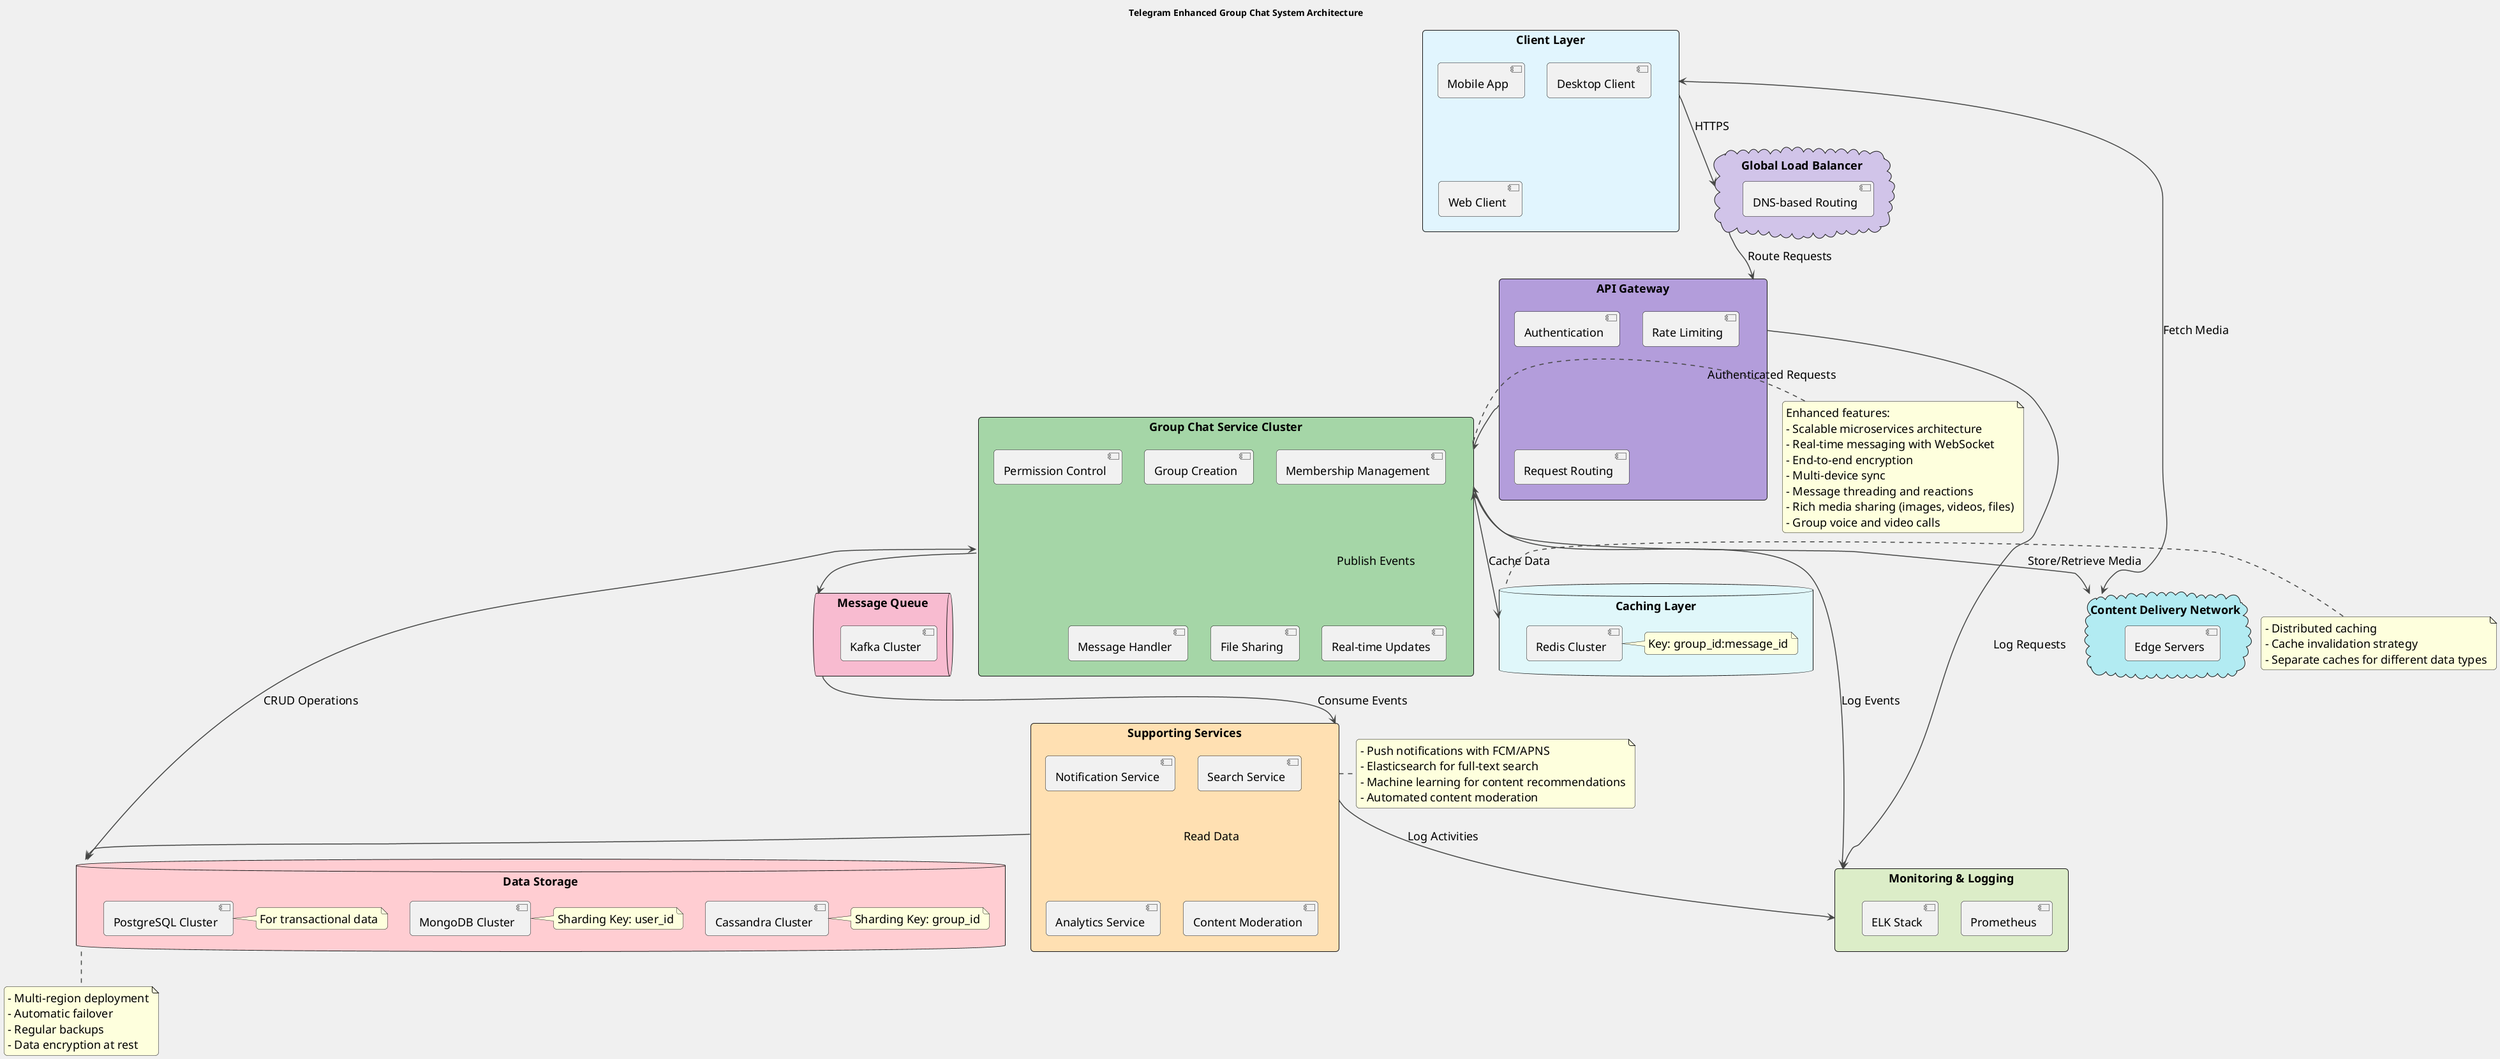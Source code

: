 @startuml Telegram_Enhanced_Group_Chat_System_Architecture

!pragma layout dot
skinparam backgroundColor #F0F0F0
skinparam handwritten false
skinparam defaultFontName Arial
skinparam defaultFontSize 18
skinparam roundCorner 10
skinparam shadowing false
skinparam ArrowColor #454645
skinparam ArrowThickness 1.5
allowmixing

title Telegram Enhanced Group Chat System Architecture

rectangle "Client Layer" as ClientLayer #E1F5FE {
    component "Mobile App"
    component "Desktop Client"
    component "Web Client"
}

cloud "Global Load Balancer" as GLB #D1C4E9 {
    component "DNS-based Routing"
}

rectangle "API Gateway" as APIGateway #B39DDB {
    component "Authentication"
    component "Rate Limiting"
    component "Request Routing"
}

rectangle "Group Chat Service Cluster" as GroupChatService #A5D6A7 {
    component "Group Creation"
    component "Membership Management"
    component "Permission Control"
    component "Message Handler"
    component "File Sharing"
    component "Real-time Updates"
}

rectangle "Supporting Services" as SupportingServices #FFE0B2 {
    component "Notification Service"
    component "Search Service"
    component "Analytics Service"
    component "Content Moderation"
}

database "Data Storage" as DataStorage #FFCDD2 {
    component "Cassandra Cluster" as CC
    note right of CC : Sharding Key: group_id
    component "MongoDB Cluster" as MC
    note right of MC : Sharding Key: user_id
    component "PostgreSQL Cluster" as PC
    note right of PC : For transactional data
}

queue "Message Queue" as MessageQueue #F8BBD0 {
    component "Kafka Cluster"
}

cloud "Content Delivery Network" as CDN #B2EBF2 {
    component "Edge Servers"
}

database "Caching Layer" as CacheLayer #E0F7FA {
    component "Redis Cluster"
    note right: Key: group_id:message_id
}

rectangle "Monitoring & Logging" as MonitoringLogging #DCEDC8 {
    component "Prometheus"
    component "ELK Stack"
}

ClientLayer --> GLB : HTTPS
GLB --> APIGateway : Route Requests
APIGateway --> GroupChatService : Authenticated Requests
GroupChatService <--> DataStorage : CRUD Operations
GroupChatService --> MessageQueue : Publish Events
MessageQueue --> SupportingServices : Consume Events
GroupChatService <--> CDN : Store/Retrieve Media
SupportingServices --> DataStorage : Read Data
ClientLayer <--> CDN : Fetch Media
GroupChatService <--> CacheLayer : Cache Data
APIGateway --> MonitoringLogging : Log Requests
GroupChatService --> MonitoringLogging : Log Events
SupportingServices --> MonitoringLogging : Log Activities

note right of GroupChatService
  Enhanced features:
  - Scalable microservices architecture
  - Real-time messaging with WebSocket
  - End-to-end encryption
  - Multi-device sync
  - Message threading and reactions
  - Rich media sharing (images, videos, files)
  - Group voice and video calls
end note

note right of SupportingServices
  - Push notifications with FCM/APNS
  - Elasticsearch for full-text search
  - Machine learning for content recommendations
  - Automated content moderation
end note

note bottom of DataStorage
  - Multi-region deployment
  - Automatic failover
  - Regular backups
  - Data encryption at rest
end note

note right of CacheLayer
  - Distributed caching
  - Cache invalidation strategy
  - Separate caches for different data types
end note

@enduml
